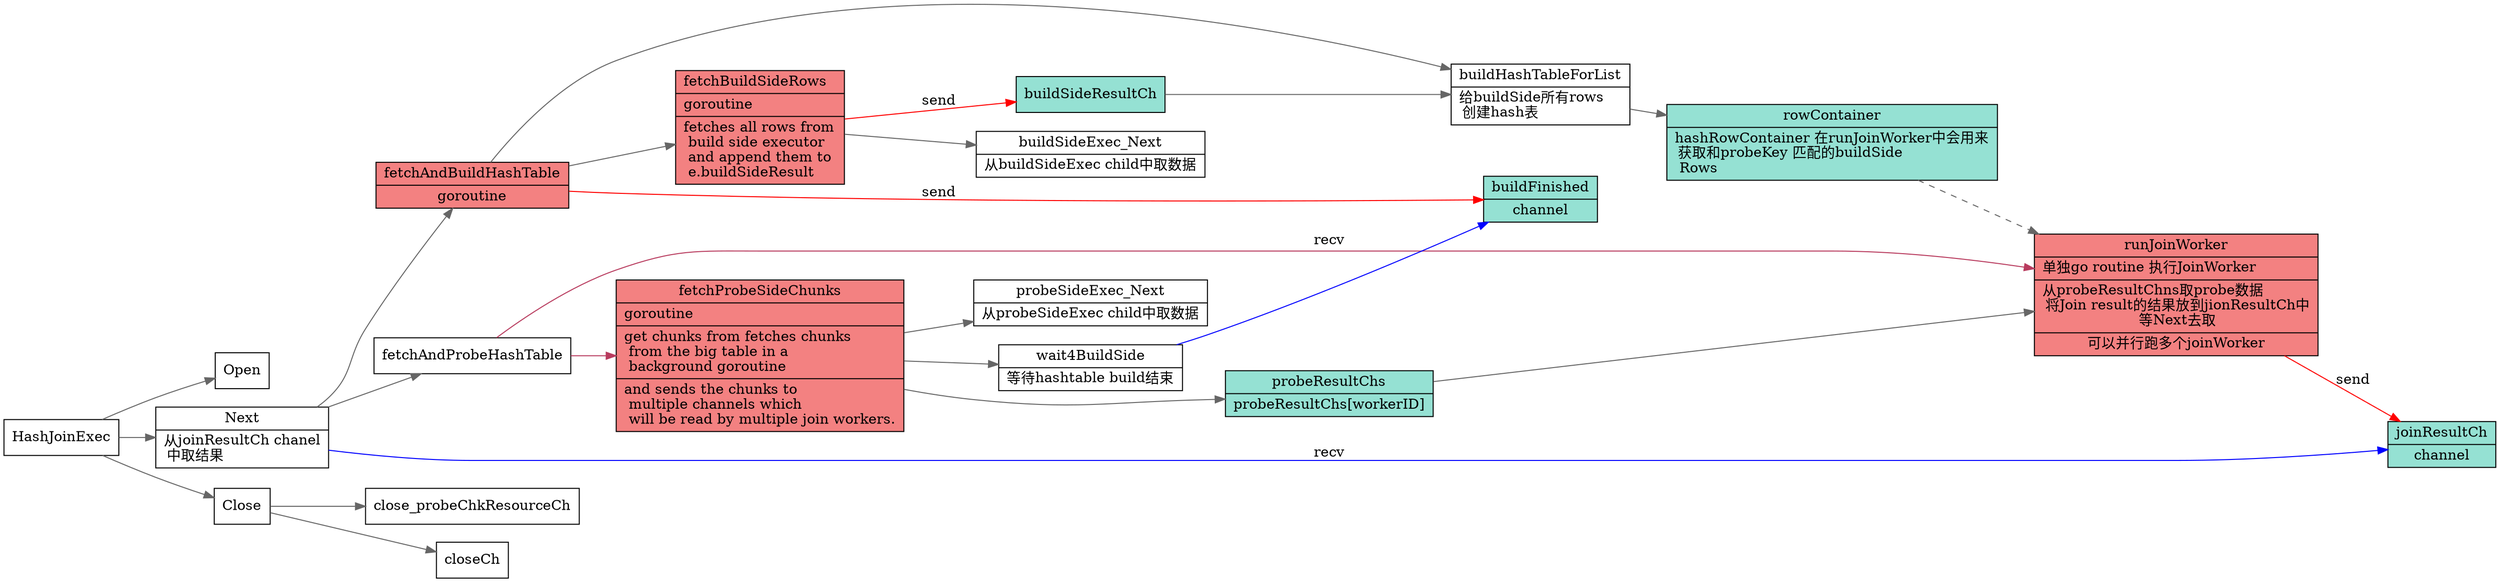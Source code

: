 digraph hash_join {
  node[shape=box];
  edge[color=gray40];
  newrank=true;
  rankdir=LR;
  HashJoinExec -> {
    Open;
    Next;
    Close;
  }
  joinResultCh[
    shape="record";
    fillcolor="#95e1d3"
    style=filled;
    label="{{
      joinResultCh|
      channel
    }}";
  ];

  Next -> {
    fetchAndProbeHashTable;
    fetchAndBuildHashTable;
  }
  Next -> joinResultCh[label="recv";color=blue];
  Next[
    shape="record";
    label="{{
      Next|
      从joinResultCh chanel\l  
      中取结果\l
    }}";
  ];
  fetchAndBuildHashTable[
    shape="record";
    fillcolor="#f38181";
    style=filled;
    label="{{
      fetchAndBuildHashTable|
      goroutine
    }}";
  ];
  fetchBuildSideRows[
    shape="record";
    fillcolor="#f38181";
    style=filled;
    label="{{
      fetchBuildSideRows\l|
      goroutine\l|
      fetches all rows from\l 
      build side executor\l
      and append them to \l 
      e.buildSideResult\l
    }}";
  ];
  buildSideResultCh[
    shape="record";
    fillcolor="#95e1d3"
    style=filled;
    label="{{
      buildSideResultCh
    }}";
  ];
  fetchBuildSideRows -> {
    buildSideExec_Next;
  }
  buildHashTableForList[
    shape="record";
    label="{{
      buildHashTableForList|
      给buildSide所有rows\l
      创建hash表\l
    }}"];
  rowContainer[
    shape=record;
    style=filled;
    fillcolor="#95e1d3"
    label="{{
      rowContainer|
      hashRowContainer
      在runJoinWorker中会用来\l
      获取和probeKey 匹配的buildSide\l
      Rows\l
    }}"
  ];
  rowContainer -> runJoinWorker[style=dashed];
  buildSideResultCh -> buildHashTableForList -> rowContainer;
  fetchBuildSideRows -> buildSideResultCh[color=red;label="send"];

  fetchAndBuildHashTable -> {
    fetchBuildSideRows;
    buildHashTableForList;
  }

  fetchAndProbeHashTable -> {
    runJoinWorker;
    fetchProbeSideChunks;
  }[color="#b83b5e"];

  runJoinWorker[
    shape="record";
    fillcolor="#f38181";
    style=filled;
    label="{{
      runJoinWorker|
      单独go routine 执行JoinWorker\l|
      从probeResultChns取probe数据\l
      将Join result的结果放到jionResultCh中\l
      等Next去取|
      可以并行跑多个joinWorker
    }}";
  ];
  runJoinWorker -> {
    joinResultCh;
  }[color=red;label="send"];

  fetchProbeSideChunks[
    shape="record";
    fillcolor="#f38181";
    style=filled;
    label="{{
      fetchProbeSideChunks|
      goroutine\l|
      get chunks from fetches chunks\l 
      from the big table in a \l 
      background goroutine\l|
      and sends the chunks to \l 
      multiple channels which\l 
      will be read by multiple join workers.\l
    }}";
  ];
  fetchProbeSideChunks -> {
    probeSideExec_Next;
    probeResultChs;
    wait4BuildSide;
  }
  wait4BuildSide[
    shape="record";
    label="{{
      wait4BuildSide|
      等待hashtable build结束
    }}";
  ];
  buildFinished[
    shape="record";
    fillcolor="#95e1d3"
    style=filled;
    label="{{
      buildFinished|
      channel
    }}";
  ];
  wait4BuildSide -> buildFinished[label="recv",color=blue];
  fetchAndBuildHashTable -> buildFinished[label="send";color=red];
  probeResultChs[
    shape="record";
    fillcolor="#95e1d3"
    style=filled;
    label="{{
      probeResultChs|
      probeResultChs[workerID]
    }}";
  ];
  probeResultChs -> runJoinWorker;
  Close -> {
    closeCh;
    close_probeChkResourceCh;
  }
  buildSideExec_Next[
    shape="record";
    label="{{
    buildSideExec_Next|
    从buildSideExec child中取数据
    }}";
  ];
  probeSideExec_Next[
    shape="record";
    label="{{
      probeSideExec_Next|
      从probeSideExec child中取数据
    }}";
  ];

}
